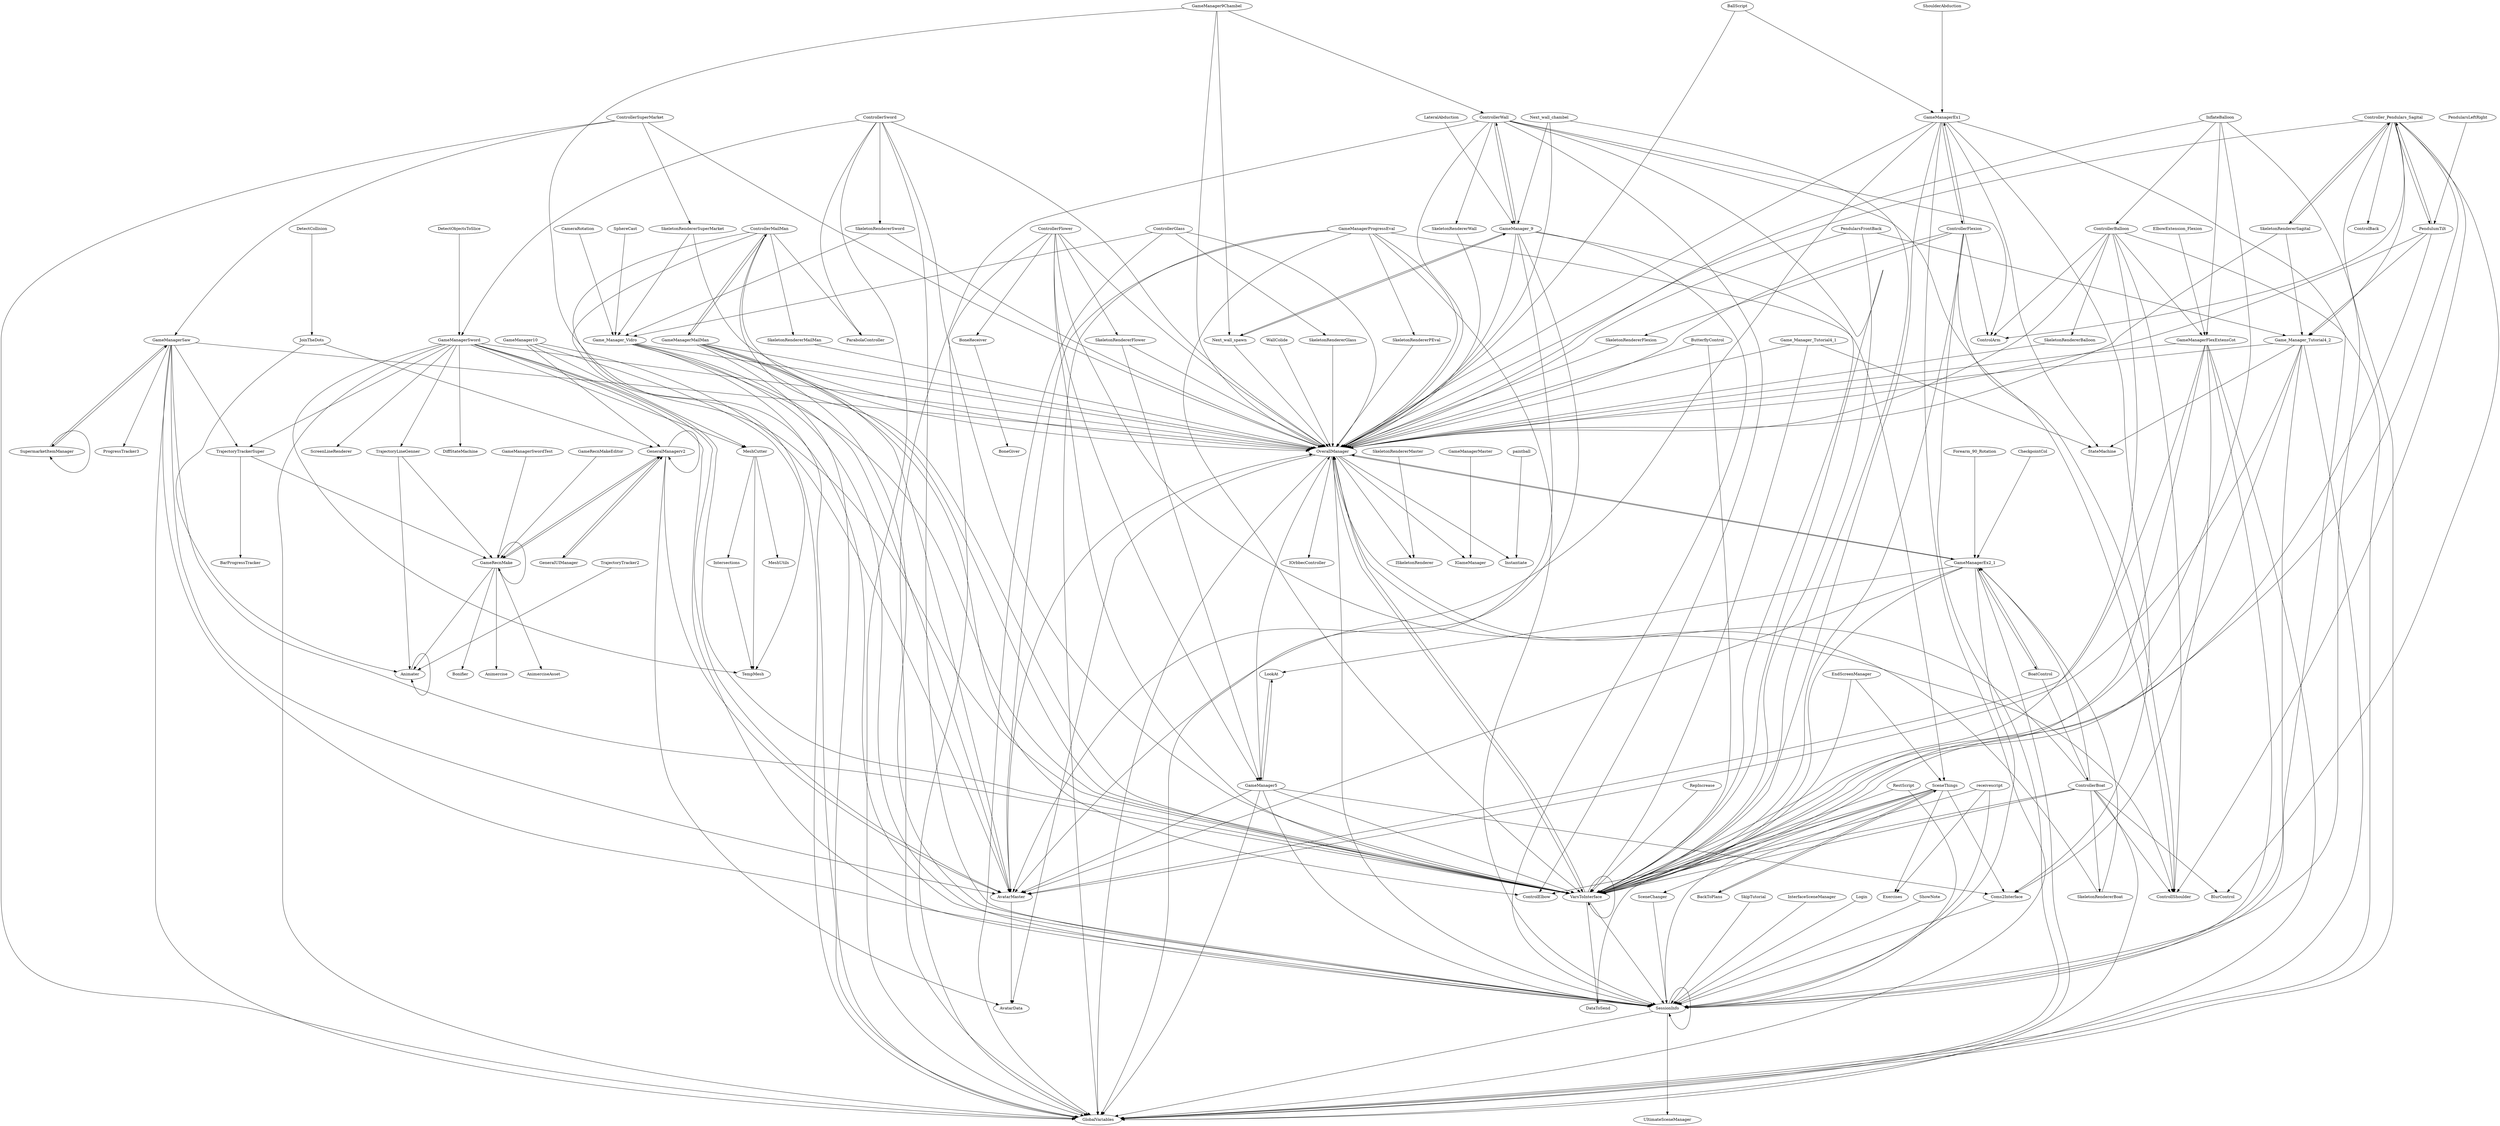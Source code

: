 digraph  {
	graph [nodesep=0.25,
		ranksep=5.0
	];
	GameManager9Chambel -> OverallManager;
	GameManager9Chambel -> ControllerWall;
	GameManager9Chambel -> VarsToInterface;
	GameManager9Chambel -> Next_wall_spawn;
	BallScript -> OverallManager;
	BallScript -> GameManagerEx1;
	GameManagerEx2_1 -> SessionInfo;
	GameManagerEx2_1 -> LookAt;
	GameManagerEx2_1 -> OverallManager;
	GameManagerEx2_1 -> AvatarMaster;
	GameManagerEx2_1 -> GlobalVariables;
	GameManagerEx2_1 -> BoatControl;
	GameManagerEx2_1 -> VarsToInterface;
	ControllerBoat -> GameManagerEx2_1;
	ControllerBoat -> OverallManager;
	ControllerBoat -> SkeletonRendererBoat;
	ControllerBoat -> ControllShoulder;
	ControllerBoat -> GlobalVariables;
	ControllerBoat -> ControlElbow;
	ControllerBoat -> VarsToInterface;
	ControllerBoat -> BlurControl;
	SkeletonRendererBalloon -> OverallManager;
	SkeletonRendererPEval -> OverallManager;
	SessionInfo -> SessionInfo;
	SessionInfo -> GlobalVariables;
	SessionInfo -> UltimateSceneManager;
	ControllerSword -> SessionInfo;
	ControllerSword -> SkeletonRendererSword;
	ControllerSword -> GameManagerSword;
	ControllerSword -> OverallManager;
	ControllerSword -> ParabolaController;
	ControllerSword -> GlobalVariables;
	ControllerSword -> VarsToInterface;
	GameManagerMailMan -> SessionInfo;
	GameManagerMailMan -> OverallManager;
	GameManagerMailMan -> ControllerMailMan;
	GameManagerMailMan -> AvatarMaster;
	GameManagerMailMan -> GlobalVariables;
	GameManagerMailMan -> ControlElbow;
	GameManagerMailMan -> VarsToInterface;
	LookAt -> GameManager5;
	GameManagerFlexExtensCot -> SessionInfo;
	GameManagerFlexExtensCot -> OverallManager;
	GameManagerFlexExtensCot -> AvatarMaster;
	GameManagerFlexExtensCot -> Coms2Interface;
	GameManagerFlexExtensCot -> GlobalVariables;
	GameManagerFlexExtensCot -> VarsToInterface;
	Controller_Pendulars_Sagital -> OverallManager;
	Controller_Pendulars_Sagital -> SkeletonRendererSagital;
	Controller_Pendulars_Sagital -> ControlBack;
	Controller_Pendulars_Sagital -> ControllShoulder;
	Controller_Pendulars_Sagital -> PendulumTilt;
	Controller_Pendulars_Sagital -> GlobalVariables;
	Controller_Pendulars_Sagital -> ControlArm;
	Controller_Pendulars_Sagital -> VarsToInterface;
	Controller_Pendulars_Sagital -> BlurControl;
	Controller_Pendulars_Sagital -> Game_Manager_Tutorial4_2;
	SkeletonRendererSword -> OverallManager;
	SkeletonRendererSword -> Game_Manager_Vidro;
	GameManager10 -> AvatarMaster;
	GameManager10 -> TempMesh;
	GameManager10 -> GeneralManagerv2;
	GameManager10 -> MeshCutter;
	GameManager_9 -> SessionInfo;
	GameManager_9 -> OverallManager;
	GameManager_9 -> ControllerWall;
	GameManager_9 -> AvatarMaster;
	GameManager_9 -> GlobalVariables;
	GameManager_9 -> VarsToInterface;
	GameManager_9 -> Next_wall_spawn;
	ControllerSuperMarket -> OverallManager;
	ControllerSuperMarket -> GlobalVariables;
	ControllerSuperMarket -> SkeletonRendererSuperMarket;
	ControllerSuperMarket -> GameManagerSaw;
	GameManagerSword -> SessionInfo;
	GameManagerSword -> ScreenLineRenderer;
	GameManagerSword -> OverallManager;
	GameManagerSword -> AvatarMaster;
	GameManagerSword -> TempMesh;
	GameManagerSword -> TrajectoryLineGenner;
	GameManagerSword -> GlobalVariables;
	GameManagerSword -> TrajectoryTrackerSuper;
	GameManagerSword -> DiffStateMachine;
	GameManagerSword -> MeshCutter;
	GameManagerSword -> VarsToInterface;
	Intersections -> TempMesh;
	OverallManager -> GameManagerEx2_1;
	OverallManager -> SessionInfo;
	OverallManager -> ISkeletonRenderer;
	OverallManager -> IOrbbecController;
	OverallManager -> IGameManager;
	OverallManager -> Instantiate;
	OverallManager -> GlobalVariables;
	OverallManager -> AvatarData;
	OverallManager -> VarsToInterface;
	EndScreenManager -> SceneThings;
	EndScreenManager -> VarsToInterface;
	CameraRotation -> Game_Manager_Vidro;
	ControllerMailMan -> SessionInfo;
	ControllerMailMan -> GameManagerMailMan;
	ControllerMailMan -> OverallManager;
	ControllerMailMan -> SkeletonRendererMailMan;
	ControllerMailMan -> ParabolaController;
	ControllerMailMan -> GlobalVariables;
	ControllerMailMan -> VarsToInterface;
	ControllerWall -> GameManager_9;
	ControllerWall -> OverallManager;
	ControllerWall -> SkeletonRendererWall;
	ControllerWall -> ControllShoulder;
	ControllerWall -> GlobalVariables;
	ControllerWall -> ControlElbow;
	ControllerWall -> ControlArm;
	ControllerWall -> VarsToInterface;
	PendularsLeftRight -> PendulumTilt;
	InflateBalloon -> SessionInfo;
	InflateBalloon -> GameManagerFlexExtensCot;
	InflateBalloon -> OverallManager;
	InflateBalloon -> ControllerBalloon;
	InflateBalloon -> VarsToInterface;
	Game_Manager_Vidro -> SessionInfo;
	Game_Manager_Vidro -> OverallManager;
	Game_Manager_Vidro -> AvatarMaster;
	Game_Manager_Vidro -> GlobalVariables;
	Game_Manager_Vidro -> VarsToInterface;
	SkeletonRendererFlower -> OverallManager;
	SkeletonRendererFlower -> GameManager5;
	AvatarMaster -> OverallManager;
	AvatarMaster -> AvatarData;
	CheckpointCol -> GameManagerEx2_1;
	SceneChanger -> SessionInfo;
	SkeletonRendererBoat -> GameManagerEx2_1;
	SkeletonRendererBoat -> OverallManager;
	GameManagerMaster -> IGameManager;
	SkeletonRendererMailMan -> OverallManager;
	GameManagerProgressEval -> SkeletonRendererPEval;
	GameManagerProgressEval -> SessionInfo;
	GameManagerProgressEval -> OverallManager;
	GameManagerProgressEval -> AvatarMaster;
	GameManagerProgressEval -> GlobalVariables;
	GameManagerProgressEval -> SceneThings;
	GameManagerProgressEval -> VarsToInterface;
	SkeletonRendererSagital -> Controller_Pendulars_Sagital;
	SkeletonRendererSagital -> OverallManager;
	SkeletonRendererSagital -> Game_Manager_Tutorial4_2;
	BoneReceiver -> BoneGiver;
	JoinTheDots -> GeneralManagerv2;
	JoinTheDots -> Animater;
	SupermarketItemManager -> SupermarketItemManager;
	SupermarketItemManager -> GameManagerSaw;
	ElbowExtension_Flexion -> GameManagerFlexExtensCot;
	receivescript -> SessionInfo;
	receivescript -> Exercises;
	receivescript -> VarsToInterface;
	SkeletonRendererWall -> OverallManager;
	SkeletonRendererFlexion -> OverallManager;
	ControllerFlexion -> OverallManager;
	ControllerFlexion -> SkeletonRendererFlexion;
	ControllerFlexion -> ControllShoulder;
	ControllerFlexion -> GameManagerEx1;
	ControllerFlexion -> GlobalVariables;
	ControllerFlexion -> ControlArm;
	ControllerFlexion -> VarsToInterface;
	RestScript -> SessionInfo;
	RestScript -> VarsToInterface;
	RepIncrease -> VarsToInterface;
	DetectObjectsToSlice -> GameManagerSword;
	Coms2Interface -> SessionInfo;
	PendulumTilt -> Controller_Pendulars_Sagital;
	PendulumTilt -> OverallManager;
	PendulumTilt -> VarsToInterface;
	PendulumTilt -> Game_Manager_Tutorial4_2;
	ShoulderAbduction -> GameManagerEx1;
	TrajectoryLineGenner -> GameRecnMake;
	TrajectoryLineGenner -> Animater;
	SkipTutorial -> SessionInfo;
	Game_Manager_Tutorial4_1 -> OverallManager;
	Game_Manager_Tutorial4_1 -> StateMachine;
	Game_Manager_Tutorial4_1 -> VarsToInterface;
	Next_wall_chambel -> GameManager_9;
	Next_wall_chambel -> OverallManager;
	Next_wall_chambel -> VarsToInterface;
	BackToPlans -> SceneThings;
	WallColide -> OverallManager;
	GeneralManagerv2 -> AvatarMaster;
	GeneralManagerv2 -> GeneralManagerv2;
	GeneralManagerv2 -> GameRecnMake;
	GeneralManagerv2 -> GeneralUIManager;
	GeneralManagerv2 -> AvatarData;
	SkeletonRendererMaster -> ISkeletonRenderer;
	GameRecnMake -> GeneralManagerv2;
	GameRecnMake -> GameRecnMake;
	GameRecnMake -> Animater;
	GameRecnMake -> Animercise;
	GameRecnMake -> AnimerciseAsset;
	GameRecnMake -> Bonifier;
	GameManagerEx1 -> SessionInfo;
	GameManagerEx1 -> OverallManager;
	GameManagerEx1 -> AvatarMaster;
	GameManagerEx1 -> ControllerFlexion;
	GameManagerEx1 -> Coms2Interface;
	GameManagerEx1 -> GlobalVariables;
	GameManagerEx1 -> StateMachine;
	GameManagerEx1 -> VarsToInterface;
	InterfaceSceneManager -> SessionInfo;
	paintball -> Instantiate;
	ControllerBalloon -> SkeletonRendererBalloon;
	ControllerBalloon -> GameManagerFlexExtensCot;
	ControllerBalloon -> OverallManager;
	ControllerBalloon -> ControllShoulder;
	ControllerBalloon -> GlobalVariables;
	ControllerBalloon -> ControlArm;
	ControllerBalloon -> VarsToInterface;
	SceneThings -> SessionInfo;
	SceneThings -> SceneChanger;
	SceneThings -> DataToSend;
	SceneThings -> Coms2Interface;
	SceneThings -> BackToPlans;
	SceneThings -> Exercises;
	SceneThings -> VarsToInterface;
	TrajectoryTrackerSuper -> GameRecnMake;
	TrajectoryTrackerSuper -> BarProgressTracker;
	SkeletonRendererSuperMarket -> OverallManager;
	SkeletonRendererSuperMarket -> Game_Manager_Vidro;
	GameManager5 -> SessionInfo;
	GameManager5 -> LookAt;
	GameManager5 -> OverallManager;
	GameManager5 -> AvatarMaster;
	GameManager5 -> Coms2Interface;
	GameManager5 -> GlobalVariables;
	GameManager5 -> VarsToInterface;
	BoatControl -> GameManagerEx2_1;
	BoatControl -> ControllerBoat;
	GameManagerSaw -> SessionInfo;
	GameManagerSaw -> OverallManager;
	GameManagerSaw -> AvatarMaster;
	GameManagerSaw -> SupermarketItemManager;
	GameManagerSaw -> ProgressTracker3;
	GameManagerSaw -> GlobalVariables;
	GameManagerSaw -> TrajectoryTrackerSuper;
	GameManagerSaw -> VarsToInterface;
	PendularsFrontBack -> OverallManager;
	PendularsFrontBack -> VarsToInterface;
	PendularsFrontBack -> Game_Manager_Tutorial4_2;
	Login -> SessionInfo;
	Animater -> Animater;
	ShowNote -> SessionInfo;
	GeneralUIManager -> GeneralManagerv2;
	MeshCutter -> MeshUtils;
	MeshCutter -> Intersections;
	MeshCutter -> TempMesh;
	Forearm_90_Rotation -> GameManagerEx2_1;
	ButterflyControl -> OverallManager;
	ButterflyControl -> VarsToInterface;
	ControllerFlower -> OverallManager;
	ControllerFlower -> SkeletonRendererFlower;
	ControllerFlower -> BoneReceiver;
	ControllerFlower -> ControllShoulder;
	ControllerFlower -> GlobalVariables;
	ControllerFlower -> GameManager5;
	ControllerFlower -> VarsToInterface;
	SkeletonRendererGlass -> OverallManager;
	SphereCast -> Game_Manager_Vidro;
	VarsToInterface -> SessionInfo;
	VarsToInterface -> OverallManager;
	VarsToInterface -> DataToSend;
	VarsToInterface -> VarsToInterface;
	ControllerGlass -> OverallManager;
	ControllerGlass -> Game_Manager_Vidro;
	ControllerGlass -> GlobalVariables;
	ControllerGlass -> SkeletonRendererGlass;
	Game_Manager_Tutorial4_2 -> SessionInfo;
	Game_Manager_Tutorial4_2 -> OverallManager;
	Game_Manager_Tutorial4_2 -> AvatarMaster;
	Game_Manager_Tutorial4_2 -> GlobalVariables;
	Game_Manager_Tutorial4_2 -> StateMachine;
	Game_Manager_Tutorial4_2 -> VarsToInterface;
	LateralAbduction -> GameManager_9;
	Next_wall_spawn -> GameManager_9;
	Next_wall_spawn -> OverallManager;
	DetectCollision -> JoinTheDots;
	GameManagerSwordTest -> GameRecnMake;
	GameRecnMakeEditor -> GameRecnMake;
	TrajectoryTracker2 -> Animater;
}
